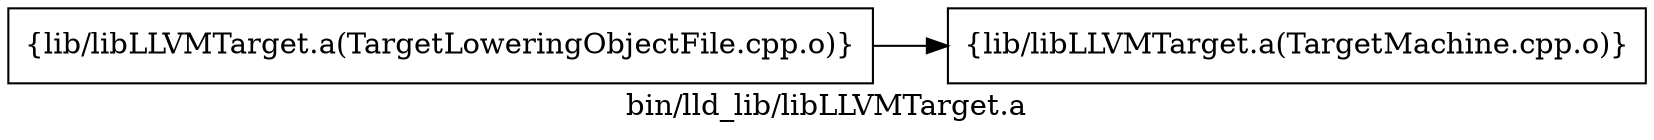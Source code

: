 digraph "bin/lld_lib/libLLVMTarget.a" {
	label="bin/lld_lib/libLLVMTarget.a";
	rankdir=LR;

	Node0x55fd7b806a98 [shape=record,shape=box,group=0,label="{lib/libLLVMTarget.a(TargetMachine.cpp.o)}"];
	Node0x55fd7b80ac38 [shape=record,shape=box,group=0,label="{lib/libLLVMTarget.a(TargetLoweringObjectFile.cpp.o)}"];
	Node0x55fd7b80ac38 -> Node0x55fd7b806a98;
}
